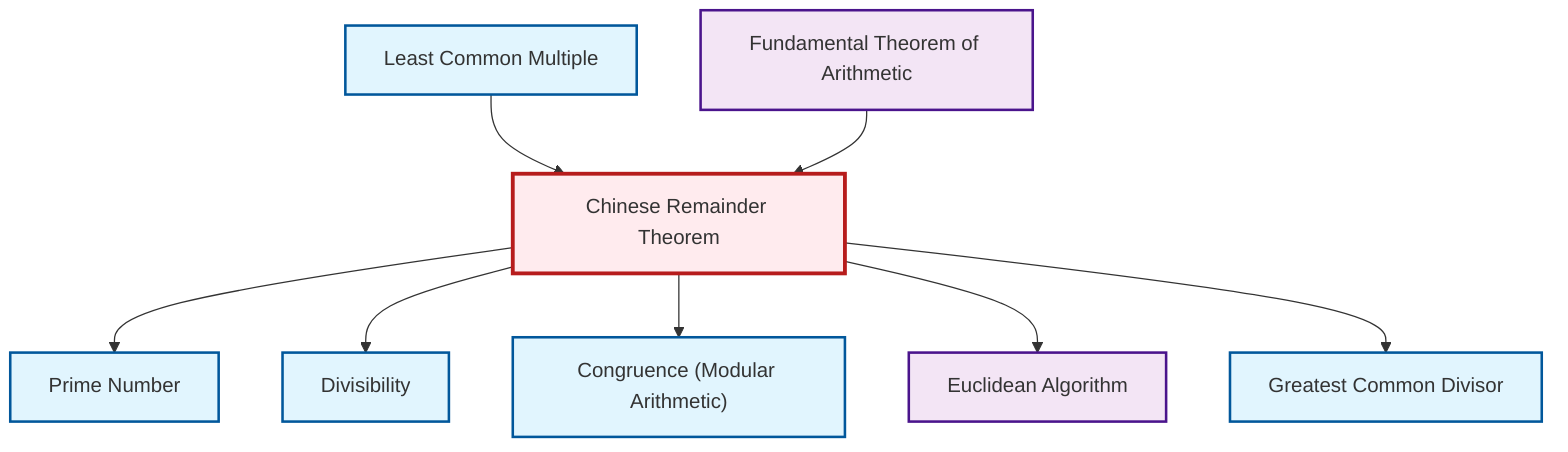 graph TD
    classDef definition fill:#e1f5fe,stroke:#01579b,stroke-width:2px
    classDef theorem fill:#f3e5f5,stroke:#4a148c,stroke-width:2px
    classDef axiom fill:#fff3e0,stroke:#e65100,stroke-width:2px
    classDef example fill:#e8f5e9,stroke:#1b5e20,stroke-width:2px
    classDef current fill:#ffebee,stroke:#b71c1c,stroke-width:3px
    def-congruence["Congruence (Modular Arithmetic)"]:::definition
    def-divisibility["Divisibility"]:::definition
    def-lcm["Least Common Multiple"]:::definition
    def-gcd["Greatest Common Divisor"]:::definition
    thm-fundamental-arithmetic["Fundamental Theorem of Arithmetic"]:::theorem
    thm-euclidean-algorithm["Euclidean Algorithm"]:::theorem
    def-prime["Prime Number"]:::definition
    thm-chinese-remainder["Chinese Remainder Theorem"]:::theorem
    thm-chinese-remainder --> def-prime
    def-lcm --> thm-chinese-remainder
    thm-chinese-remainder --> def-divisibility
    thm-chinese-remainder --> def-congruence
    thm-fundamental-arithmetic --> thm-chinese-remainder
    thm-chinese-remainder --> thm-euclidean-algorithm
    thm-chinese-remainder --> def-gcd
    class thm-chinese-remainder current